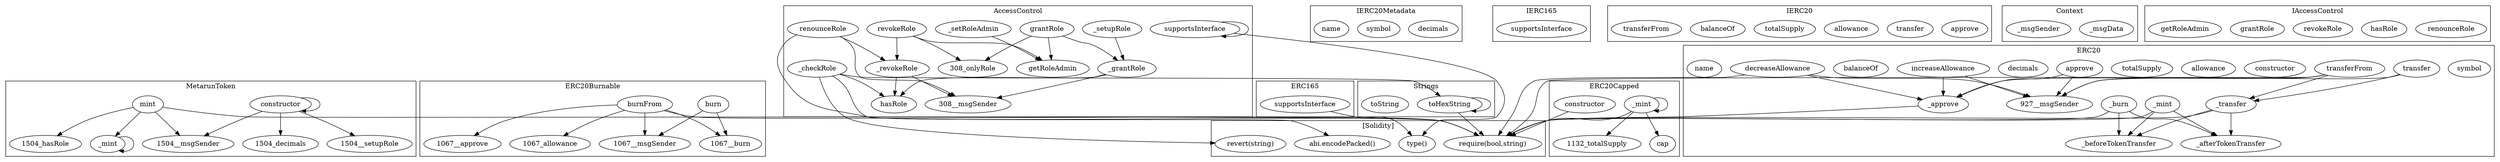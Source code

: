 strict digraph {
subgraph cluster_1504_MetarunToken {
label = "MetarunToken"
"1504_constructor" [label="constructor"]
"1504__mint" [label="_mint"]
"1504_mint" [label="mint"]
"1504_mint" -> "1504__mint"
"1504_constructor" -> "1504__setupRole"
"1504_constructor" -> "1504_constructor"
"1504_mint" -> "1504_hasRole"
"1504_constructor" -> "1504__msgSender"
"1504__mint" -> "1504__mint"
"1504_mint" -> "1504__msgSender"
"1504_constructor" -> "1504_decimals"
}subgraph cluster_1157_IERC20Metadata {
label = "IERC20Metadata"
"1157_decimals" [label="decimals"]
"1157_symbol" [label="symbol"]
"1157_name" [label="name"]
}subgraph cluster_1382_Strings {
label = "Strings"
"1382_toHexString" [label="toHexString"]
"1382_toString" [label="toString"]
"1382_toHexString" -> "1382_toHexString"
}subgraph cluster_1418_IERC165 {
label = "IERC165"
"1418_supportsInterface" [label="supportsInterface"]
}subgraph cluster_1067_ERC20Burnable {
label = "ERC20Burnable"
"1067_burn" [label="burn"]
"1067_burnFrom" [label="burnFrom"]
"1067_burn" -> "1067__burn"
"1067_burnFrom" -> "1067__burn"
"1067_burnFrom" -> "1067__msgSender"
"1067_burn" -> "1067__msgSender"
"1067_burnFrom" -> "1067_allowance"
"1067_burnFrom" -> "1067__approve"
}subgraph cluster_1132_ERC20Capped {
label = "ERC20Capped"
"1132__mint" [label="_mint"]
"1132_constructor" [label="constructor"]
"1132_cap" [label="cap"]
"1132__mint" -> "1132_totalSupply"
"1132__mint" -> "1132_cap"
"1132__mint" -> "1132__mint"
}subgraph cluster_1005_IERC20 {
label = "IERC20"
"1005_approve" [label="approve"]
"1005_transfer" [label="transfer"]
"1005_allowance" [label="allowance"]
"1005_totalSupply" [label="totalSupply"]
"1005_balanceOf" [label="balanceOf"]
"1005_transferFrom" [label="transferFrom"]
}subgraph cluster_308_AccessControl {
label = "AccessControl"
"308__checkRole" [label="_checkRole"]
"308_hasRole" [label="hasRole"]
"308__grantRole" [label="_grantRole"]
"308_grantRole" [label="grantRole"]
"308__setupRole" [label="_setupRole"]
"308__setRoleAdmin" [label="_setRoleAdmin"]
"308_supportsInterface" [label="supportsInterface"]
"308__revokeRole" [label="_revokeRole"]
"308_revokeRole" [label="revokeRole"]
"308_getRoleAdmin" [label="getRoleAdmin"]
"308_renounceRole" [label="renounceRole"]
"308__grantRole" -> "308_hasRole"
"308__setRoleAdmin" -> "308_getRoleAdmin"
"308_revokeRole" -> "308_getRoleAdmin"
"308_grantRole" -> "308_getRoleAdmin"
"308_renounceRole" -> "308__msgSender"
"308_supportsInterface" -> "308_supportsInterface"
"308__revokeRole" -> "308__msgSender"
"308_grantRole" -> "308_onlyRole"
"308__checkRole" -> "308_hasRole"
"308_revokeRole" -> "308__revokeRole"
"308__setupRole" -> "308__grantRole"
"308_revokeRole" -> "308_onlyRole"
"308__revokeRole" -> "308_hasRole"
"308__grantRole" -> "308__msgSender"
"308_renounceRole" -> "308__revokeRole"
"308_grantRole" -> "308__grantRole"
}subgraph cluster_1179_Context {
label = "Context"
"1179__msgData" [label="_msgData"]
"1179__msgSender" [label="_msgSender"]
}subgraph cluster_381_IAccessControl {
label = "IAccessControl"
"381_renounceRole" [label="renounceRole"]
"381_hasRole" [label="hasRole"]
"381_revokeRole" [label="revokeRole"]
"381_grantRole" [label="grantRole"]
"381_getRoleAdmin" [label="getRoleAdmin"]
}subgraph cluster_1406_ERC165 {
label = "ERC165"
"1406_supportsInterface" [label="supportsInterface"]
}subgraph cluster_927_ERC20 {
label = "ERC20"
"927_symbol" [label="symbol"]
"927_decreaseAllowance" [label="decreaseAllowance"]
"927_transferFrom" [label="transferFrom"]
"927_constructor" [label="constructor"]
"927_allowance" [label="allowance"]
"927_totalSupply" [label="totalSupply"]
"927_increaseAllowance" [label="increaseAllowance"]
"927__approve" [label="_approve"]
"927_decimals" [label="decimals"]
"927__burn" [label="_burn"]
"927_transfer" [label="transfer"]
"927_balanceOf" [label="balanceOf"]
"927__afterTokenTransfer" [label="_afterTokenTransfer"]
"927_approve" [label="approve"]
"927__mint" [label="_mint"]
"927_name" [label="name"]
"927__beforeTokenTransfer" [label="_beforeTokenTransfer"]
"927__transfer" [label="_transfer"]
"927_increaseAllowance" -> "927__msgSender"
"927_transfer" -> "927__msgSender"
"927_approve" -> "927__msgSender"
"927_approve" -> "927__approve"
"927_increaseAllowance" -> "927__approve"
"927__burn" -> "927__beforeTokenTransfer"
"927_decreaseAllowance" -> "927__msgSender"
"927_transferFrom" -> "927__approve"
"927_transferFrom" -> "927__msgSender"
"927__mint" -> "927__afterTokenTransfer"
"927__burn" -> "927__afterTokenTransfer"
"927__mint" -> "927__beforeTokenTransfer"
"927_transfer" -> "927__transfer"
"927_decreaseAllowance" -> "927__approve"
"927_transferFrom" -> "927__transfer"
"927__transfer" -> "927__beforeTokenTransfer"
"927__transfer" -> "927__afterTokenTransfer"
}subgraph cluster_solidity {
label = "[Solidity]"
"revert(string)" 
"require(bool,string)" 
"type()" 
"abi.encodePacked()" 
"927__mint" -> "require(bool,string)"
"1132_constructor" -> "require(bool,string)"
"308_renounceRole" -> "require(bool,string)"
"308__checkRole" -> "abi.encodePacked()"
"927__transfer" -> "require(bool,string)"
"1406_supportsInterface" -> "type()"
"1132__mint" -> "require(bool,string)"
"927_transferFrom" -> "require(bool,string)"
"927__approve" -> "require(bool,string)"
"308_supportsInterface" -> "type()"
"927_decreaseAllowance" -> "require(bool,string)"
"1382_toHexString" -> "require(bool,string)"
"927__burn" -> "require(bool,string)"
"1504_mint" -> "require(bool,string)"
"1067_burnFrom" -> "require(bool,string)"
"308__checkRole" -> "revert(string)"
}"308__checkRole" -> "1382_toHexString"
}